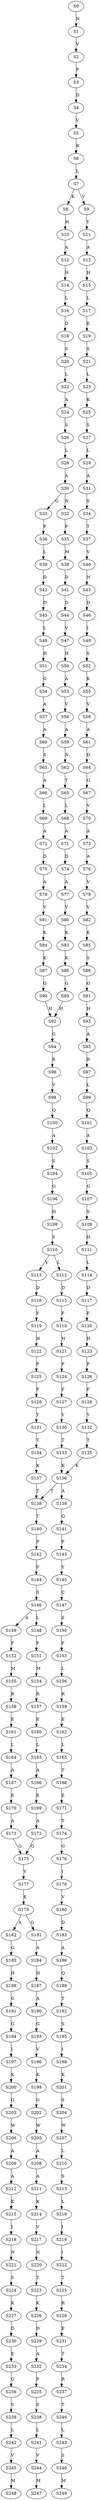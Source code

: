 strict digraph  {
	S0 -> S1 [ label = N ];
	S1 -> S2 [ label = V ];
	S2 -> S3 [ label = P ];
	S3 -> S4 [ label = D ];
	S4 -> S5 [ label = V ];
	S5 -> S6 [ label = R ];
	S6 -> S7 [ label = L ];
	S7 -> S8 [ label = K ];
	S7 -> S9 [ label = V ];
	S8 -> S10 [ label = H ];
	S9 -> S11 [ label = Y ];
	S10 -> S12 [ label = A ];
	S11 -> S13 [ label = A ];
	S12 -> S14 [ label = H ];
	S13 -> S15 [ label = H ];
	S14 -> S16 [ label = L ];
	S15 -> S17 [ label = L ];
	S16 -> S18 [ label = D ];
	S17 -> S19 [ label = E ];
	S18 -> S20 [ label = S ];
	S19 -> S21 [ label = S ];
	S20 -> S22 [ label = L ];
	S21 -> S23 [ label = L ];
	S22 -> S24 [ label = A ];
	S23 -> S25 [ label = K ];
	S24 -> S26 [ label = S ];
	S25 -> S27 [ label = S ];
	S26 -> S28 [ label = L ];
	S27 -> S29 [ label = L ];
	S28 -> S30 [ label = A ];
	S29 -> S31 [ label = A ];
	S30 -> S32 [ label = N ];
	S30 -> S33 [ label = G ];
	S31 -> S34 [ label = S ];
	S32 -> S35 [ label = P ];
	S33 -> S36 [ label = P ];
	S34 -> S37 [ label = T ];
	S35 -> S38 [ label = M ];
	S36 -> S39 [ label = L ];
	S37 -> S40 [ label = V ];
	S38 -> S41 [ label = D ];
	S39 -> S42 [ label = D ];
	S40 -> S43 [ label = N ];
	S41 -> S44 [ label = D ];
	S42 -> S45 [ label = D ];
	S43 -> S46 [ label = D ];
	S44 -> S47 [ label = V ];
	S45 -> S48 [ label = L ];
	S46 -> S49 [ label = I ];
	S47 -> S50 [ label = H ];
	S48 -> S51 [ label = H ];
	S49 -> S52 [ label = S ];
	S50 -> S53 [ label = A ];
	S51 -> S54 [ label = G ];
	S52 -> S55 [ label = K ];
	S53 -> S56 [ label = V ];
	S54 -> S57 [ label = A ];
	S55 -> S58 [ label = V ];
	S56 -> S59 [ label = A ];
	S57 -> S60 [ label = A ];
	S58 -> S61 [ label = A ];
	S59 -> S62 [ label = N ];
	S60 -> S63 [ label = S ];
	S61 -> S64 [ label = D ];
	S62 -> S65 [ label = T ];
	S63 -> S66 [ label = A ];
	S64 -> S67 [ label = G ];
	S65 -> S68 [ label = L ];
	S66 -> S69 [ label = L ];
	S67 -> S70 [ label = V ];
	S68 -> S71 [ label = A ];
	S69 -> S72 [ label = A ];
	S70 -> S73 [ label = A ];
	S71 -> S74 [ label = D ];
	S72 -> S75 [ label = D ];
	S73 -> S76 [ label = A ];
	S74 -> S77 [ label = A ];
	S75 -> S78 [ label = A ];
	S76 -> S79 [ label = V ];
	S77 -> S80 [ label = V ];
	S78 -> S81 [ label = V ];
	S79 -> S82 [ label = V ];
	S80 -> S83 [ label = K ];
	S81 -> S84 [ label = K ];
	S82 -> S85 [ label = K ];
	S83 -> S86 [ label = K ];
	S84 -> S87 [ label = K ];
	S85 -> S88 [ label = S ];
	S86 -> S89 [ label = G ];
	S87 -> S90 [ label = G ];
	S88 -> S91 [ label = G ];
	S89 -> S92 [ label = H ];
	S90 -> S92 [ label = H ];
	S91 -> S93 [ label = H ];
	S92 -> S94 [ label = G ];
	S93 -> S95 [ label = A ];
	S94 -> S96 [ label = K ];
	S95 -> S97 [ label = R ];
	S96 -> S98 [ label = V ];
	S97 -> S99 [ label = L ];
	S98 -> S100 [ label = Q ];
	S99 -> S101 [ label = Q ];
	S100 -> S102 [ label = A ];
	S101 -> S103 [ label = A ];
	S102 -> S104 [ label = S ];
	S103 -> S105 [ label = S ];
	S104 -> S106 [ label = G ];
	S105 -> S107 [ label = G ];
	S106 -> S108 [ label = H ];
	S107 -> S109 [ label = S ];
	S108 -> S110 [ label = S ];
	S109 -> S111 [ label = H ];
	S110 -> S112 [ label = L ];
	S110 -> S113 [ label = V ];
	S111 -> S114 [ label = L ];
	S112 -> S115 [ label = D ];
	S113 -> S116 [ label = D ];
	S114 -> S117 [ label = D ];
	S115 -> S118 [ label = F ];
	S116 -> S119 [ label = F ];
	S117 -> S120 [ label = F ];
	S118 -> S121 [ label = H ];
	S119 -> S122 [ label = H ];
	S120 -> S123 [ label = H ];
	S121 -> S124 [ label = P ];
	S122 -> S125 [ label = P ];
	S123 -> S126 [ label = P ];
	S124 -> S127 [ label = F ];
	S125 -> S128 [ label = F ];
	S126 -> S129 [ label = F ];
	S127 -> S130 [ label = Y ];
	S128 -> S131 [ label = Y ];
	S129 -> S132 [ label = Y ];
	S130 -> S133 [ label = T ];
	S131 -> S134 [ label = T ];
	S132 -> S135 [ label = T ];
	S133 -> S136 [ label = K ];
	S134 -> S137 [ label = K ];
	S135 -> S136 [ label = K ];
	S136 -> S138 [ label = T ];
	S136 -> S139 [ label = A ];
	S137 -> S138 [ label = T ];
	S138 -> S140 [ label = T ];
	S139 -> S141 [ label = Q ];
	S140 -> S142 [ label = P ];
	S141 -> S143 [ label = P ];
	S142 -> S144 [ label = F ];
	S143 -> S145 [ label = Y ];
	S144 -> S146 [ label = S ];
	S145 -> S147 [ label = C ];
	S146 -> S148 [ label = L ];
	S146 -> S149 [ label = A ];
	S147 -> S150 [ label = S ];
	S148 -> S151 [ label = F ];
	S149 -> S152 [ label = F ];
	S150 -> S153 [ label = F ];
	S151 -> S154 [ label = M ];
	S152 -> S155 [ label = M ];
	S153 -> S156 [ label = L ];
	S154 -> S157 [ label = R ];
	S155 -> S158 [ label = R ];
	S156 -> S159 [ label = R ];
	S157 -> S160 [ label = E ];
	S158 -> S161 [ label = E ];
	S159 -> S162 [ label = E ];
	S160 -> S163 [ label = L ];
	S161 -> S164 [ label = L ];
	S162 -> S165 [ label = L ];
	S163 -> S166 [ label = A ];
	S164 -> S167 [ label = A ];
	S165 -> S168 [ label = T ];
	S166 -> S169 [ label = E ];
	S167 -> S170 [ label = E ];
	S168 -> S171 [ label = E ];
	S169 -> S172 [ label = A ];
	S170 -> S173 [ label = A ];
	S171 -> S174 [ label = T ];
	S172 -> S175 [ label = G ];
	S173 -> S175 [ label = G ];
	S174 -> S176 [ label = G ];
	S175 -> S177 [ label = Y ];
	S176 -> S178 [ label = I ];
	S177 -> S179 [ label = E ];
	S178 -> S180 [ label = V ];
	S179 -> S181 [ label = G ];
	S179 -> S182 [ label = A ];
	S180 -> S183 [ label = D ];
	S181 -> S184 [ label = A ];
	S182 -> S185 [ label = G ];
	S183 -> S186 [ label = A ];
	S184 -> S187 [ label = H ];
	S185 -> S188 [ label = H ];
	S186 -> S189 [ label = Q ];
	S187 -> S190 [ label = A ];
	S188 -> S191 [ label = G ];
	S189 -> S192 [ label = T ];
	S190 -> S193 [ label = G ];
	S191 -> S194 [ label = G ];
	S192 -> S195 [ label = S ];
	S193 -> S196 [ label = V ];
	S194 -> S197 [ label = I ];
	S195 -> S198 [ label = I ];
	S196 -> S199 [ label = K ];
	S197 -> S200 [ label = K ];
	S198 -> S201 [ label = K ];
	S199 -> S202 [ label = G ];
	S200 -> S203 [ label = G ];
	S201 -> S204 [ label = S ];
	S202 -> S205 [ label = W ];
	S203 -> S206 [ label = W ];
	S204 -> S207 [ label = W ];
	S205 -> S208 [ label = A ];
	S206 -> S209 [ label = A ];
	S207 -> S210 [ label = L ];
	S208 -> S211 [ label = A ];
	S209 -> S212 [ label = A ];
	S210 -> S213 [ label = S ];
	S211 -> S214 [ label = K ];
	S212 -> S215 [ label = K ];
	S213 -> S216 [ label = L ];
	S214 -> S217 [ label = V ];
	S215 -> S218 [ label = I ];
	S216 -> S219 [ label = I ];
	S217 -> S220 [ label = N ];
	S218 -> S221 [ label = N ];
	S219 -> S222 [ label = I ];
	S220 -> S223 [ label = T ];
	S221 -> S224 [ label = S ];
	S222 -> S225 [ label = T ];
	S223 -> S226 [ label = K ];
	S224 -> S227 [ label = K ];
	S225 -> S228 [ label = R ];
	S226 -> S229 [ label = D ];
	S227 -> S230 [ label = D ];
	S228 -> S231 [ label = E ];
	S229 -> S232 [ label = A ];
	S230 -> S233 [ label = E ];
	S231 -> S234 [ label = T ];
	S232 -> S235 [ label = P ];
	S233 -> S236 [ label = G ];
	S234 -> S237 [ label = R ];
	S235 -> S238 [ label = S ];
	S236 -> S239 [ label = S ];
	S237 -> S240 [ label = T ];
	S238 -> S241 [ label = L ];
	S239 -> S242 [ label = L ];
	S240 -> S243 [ label = L ];
	S241 -> S244 [ label = V ];
	S242 -> S245 [ label = V ];
	S243 -> S246 [ label = S ];
	S244 -> S247 [ label = M ];
	S245 -> S248 [ label = M ];
	S246 -> S249 [ label = M ];
}
